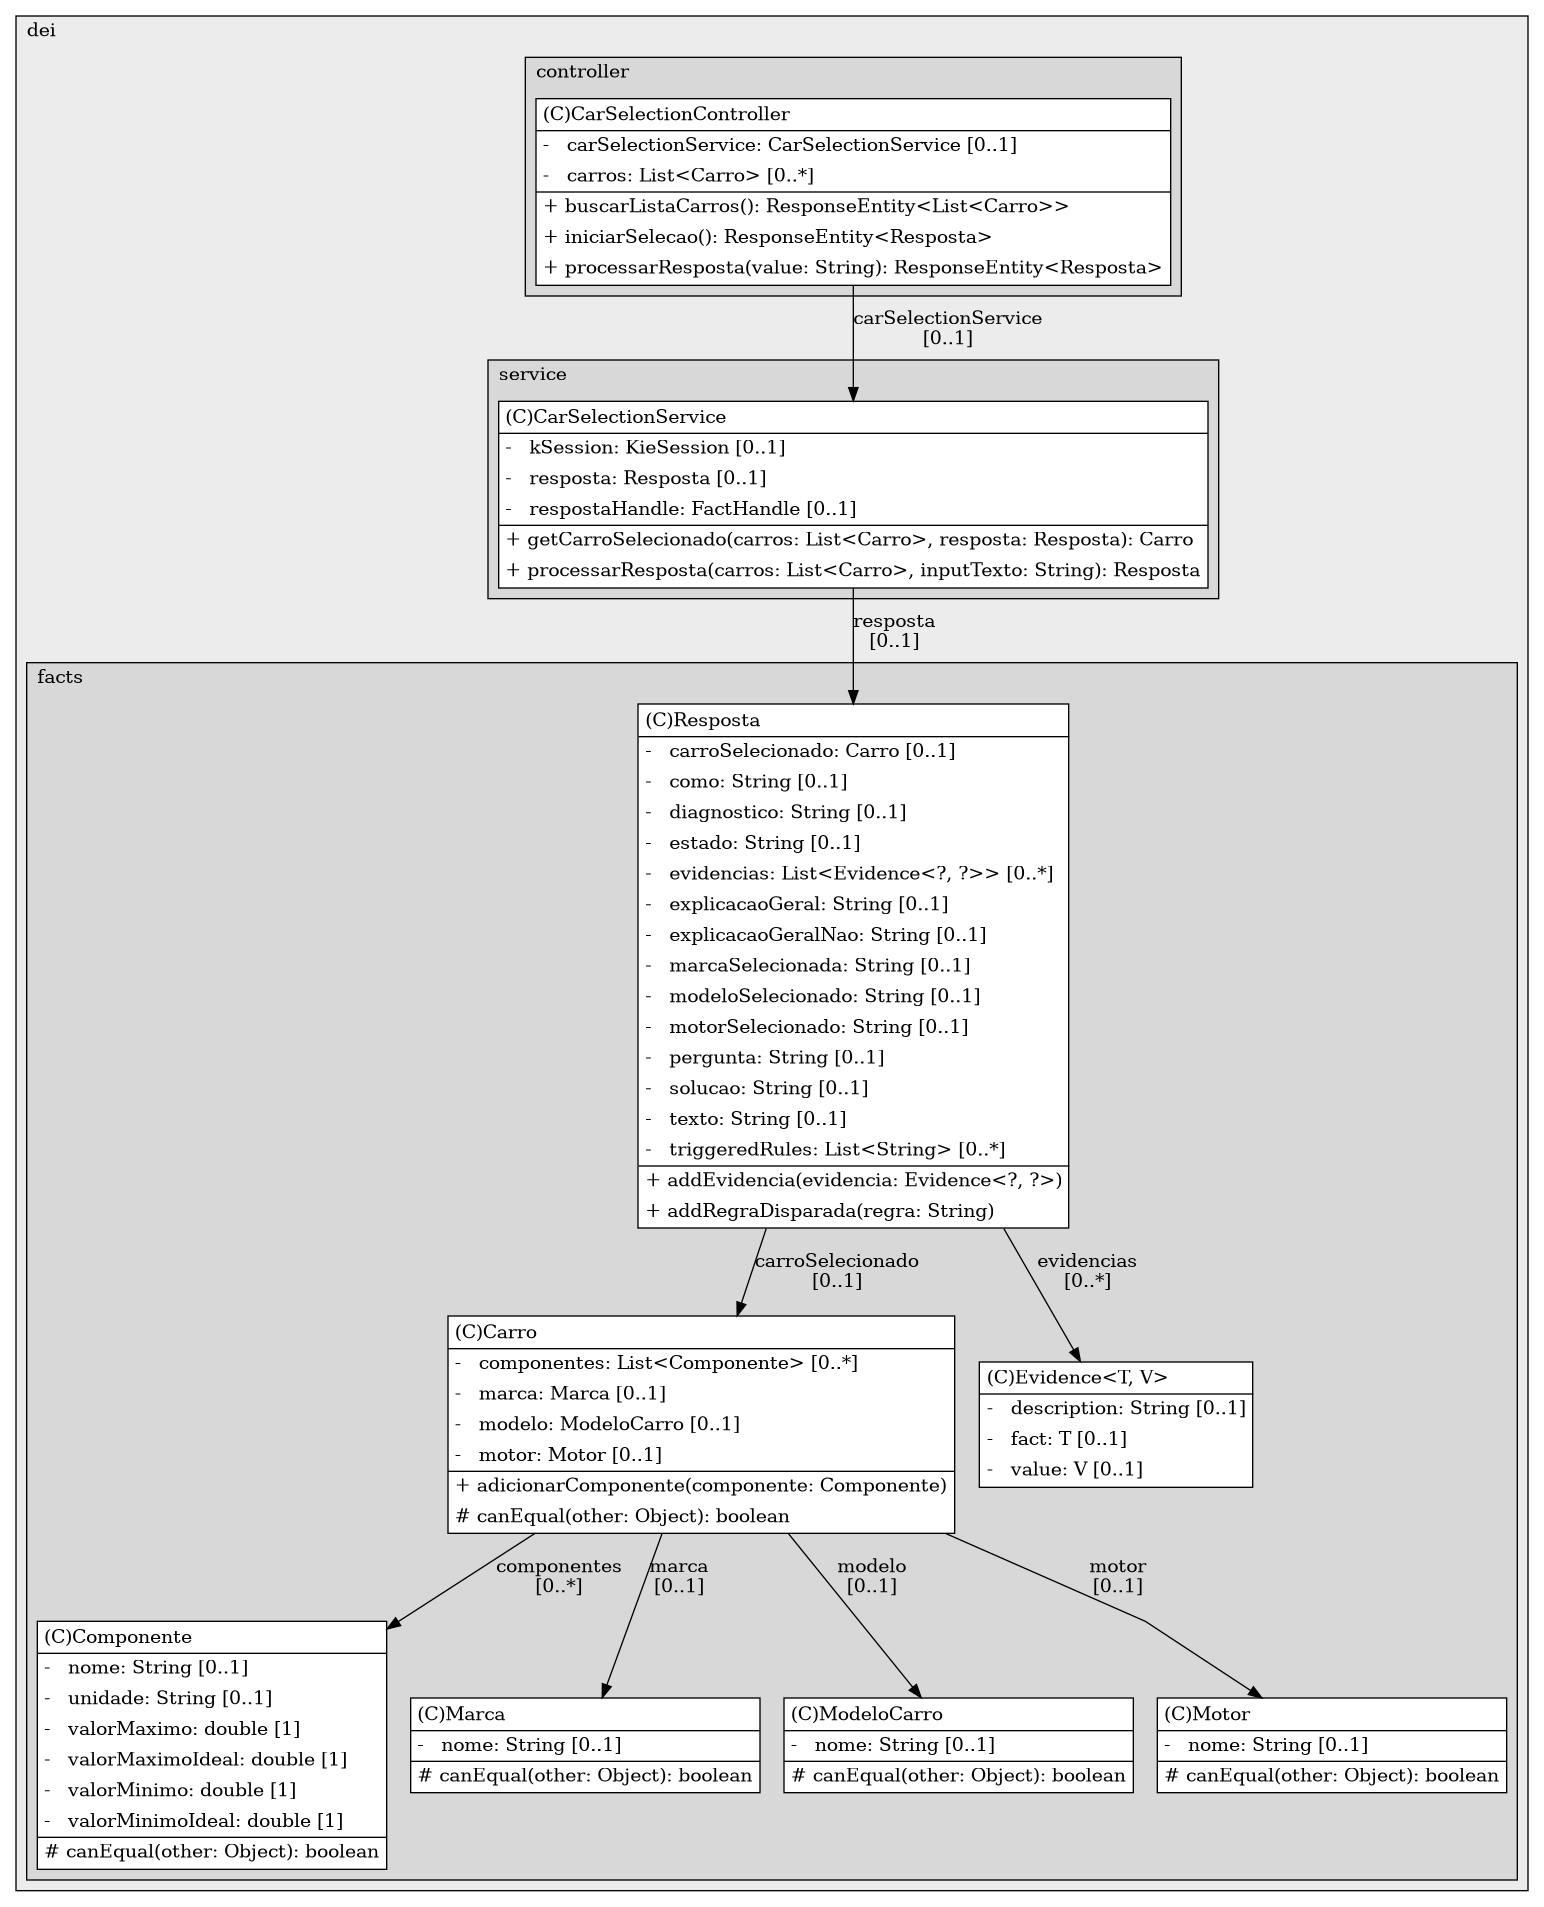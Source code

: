 @startuml

/' diagram meta data start
config=StructureConfiguration;
{
  "projectClassification": {
    "searchMode": "OpenProject", // OpenProject, AllProjects
    "includedProjects": "",
    "pathEndKeywords": "*.impl",
    "isClientPath": "",
    "isClientName": "",
    "isTestPath": "",
    "isTestName": "",
    "isMappingPath": "",
    "isMappingName": "",
    "isDataAccessPath": "",
    "isDataAccessName": "",
    "isDataStructurePath": "",
    "isDataStructureName": "",
    "isInterfaceStructuresPath": "",
    "isInterfaceStructuresName": "",
    "isEntryPointPath": "",
    "isEntryPointName": "",
    "treatFinalFieldsAsMandatory": false
  },
  "graphRestriction": {
    "classPackageExcludeFilter": "",
    "classPackageIncludeFilter": "",
    "classNameExcludeFilter": "",
    "classNameIncludeFilter": "",
    "methodNameExcludeFilter": "",
    "methodNameIncludeFilter": "",
    "removeByInheritance": "", // inheritance/annotation based filtering is done in a second step
    "removeByAnnotation": "",
    "removeByClassPackage": "", // cleanup the graph after inheritance/annotation based filtering is done
    "removeByClassName": "",
    "cutMappings": false,
    "cutEnum": true,
    "cutTests": true,
    "cutClient": true,
    "cutDataAccess": false,
    "cutInterfaceStructures": false,
    "cutDataStructures": false,
    "cutGetterAndSetter": true,
    "cutConstructors": true
  },
  "graphTraversal": {
    "forwardDepth": 6,
    "backwardDepth": 6,
    "classPackageExcludeFilter": "",
    "classPackageIncludeFilter": "",
    "classNameExcludeFilter": "",
    "classNameIncludeFilter": "",
    "methodNameExcludeFilter": "",
    "methodNameIncludeFilter": "",
    "hideMappings": false,
    "hideDataStructures": false,
    "hidePrivateMethods": true,
    "hideInterfaceCalls": true, // indirection: implementation -> interface (is hidden) -> implementation
    "onlyShowApplicationEntryPoints": false, // root node is included
    "useMethodCallsForStructureDiagram": "ForwardOnly" // ForwardOnly, BothDirections, No
  },
  "details": {
    "aggregation": "GroupByClass", // ByClass, GroupByClass, None
    "showClassGenericTypes": true,
    "showMethods": true,
    "showMethodParameterNames": true,
    "showMethodParameterTypes": true,
    "showMethodReturnType": true,
    "showPackageLevels": 2,
    "showDetailedClassStructure": true
  },
  "rootClass": "org.dei.service.CarSelectionService",
  "extensionCallbackMethod": "" // qualified.class.name#methodName - signature: public static String method(String)
}
diagram meta data end '/



digraph g {
    rankdir="TB"
    splines=polyline
    

'nodes 
subgraph cluster_99336 { 
   	label=dei
	labeljust=l
	fillcolor="#ececec"
	style=filled
   
   subgraph cluster_1665640770 { 
   	label=controller
	labeljust=l
	fillcolor="#d8d8d8"
	style=filled
   
   CarSelectionController1900735884[
	label=<<TABLE BORDER="1" CELLBORDER="0" CELLPADDING="4" CELLSPACING="0">
<TR><TD ALIGN="LEFT" >(C)CarSelectionController</TD></TR>
<HR/>
<TR><TD ALIGN="LEFT" >-   carSelectionService: CarSelectionService [0..1]</TD></TR>
<TR><TD ALIGN="LEFT" >-   carros: List&lt;Carro&gt; [0..*]</TD></TR>
<HR/>
<TR><TD ALIGN="LEFT" >+ buscarListaCarros(): ResponseEntity&lt;List&lt;Carro&gt;&gt;</TD></TR>
<TR><TD ALIGN="LEFT" >+ iniciarSelecao(): ResponseEntity&lt;Resposta&gt;</TD></TR>
<TR><TD ALIGN="LEFT" >+ processarResposta(value: String): ResponseEntity&lt;Resposta&gt;</TD></TR>
</TABLE>>
	style=filled
	margin=0
	shape=plaintext
	fillcolor="#FFFFFF"
];
} 

subgraph cluster_2065355471 { 
   	label=service
	labeljust=l
	fillcolor="#d8d8d8"
	style=filled
   
   CarSelectionService1587872453[
	label=<<TABLE BORDER="1" CELLBORDER="0" CELLPADDING="4" CELLSPACING="0">
<TR><TD ALIGN="LEFT" >(C)CarSelectionService</TD></TR>
<HR/>
<TR><TD ALIGN="LEFT" >-   kSession: KieSession [0..1]</TD></TR>
<TR><TD ALIGN="LEFT" >-   resposta: Resposta [0..1]</TD></TR>
<TR><TD ALIGN="LEFT" >-   respostaHandle: FactHandle [0..1]</TD></TR>
<HR/>
<TR><TD ALIGN="LEFT" >+ getCarroSelecionado(carros: List&lt;Carro&gt;, resposta: Resposta): Carro</TD></TR>
<TR><TD ALIGN="LEFT" >+ processarResposta(carros: List&lt;Carro&gt;, inputTexto: String): Resposta</TD></TR>
</TABLE>>
	style=filled
	margin=0
	shape=plaintext
	fillcolor="#FFFFFF"
];
} 

subgraph cluster_313900511 { 
   	label=facts
	labeljust=l
	fillcolor="#d8d8d8"
	style=filled
   
   Carro2116644334[
	label=<<TABLE BORDER="1" CELLBORDER="0" CELLPADDING="4" CELLSPACING="0">
<TR><TD ALIGN="LEFT" >(C)Carro</TD></TR>
<HR/>
<TR><TD ALIGN="LEFT" >-   componentes: List&lt;Componente&gt; [0..*]</TD></TR>
<TR><TD ALIGN="LEFT" >-   marca: Marca [0..1]</TD></TR>
<TR><TD ALIGN="LEFT" >-   modelo: ModeloCarro [0..1]</TD></TR>
<TR><TD ALIGN="LEFT" >-   motor: Motor [0..1]</TD></TR>
<HR/>
<TR><TD ALIGN="LEFT" >+ adicionarComponente(componente: Componente)</TD></TR>
<TR><TD ALIGN="LEFT" ># canEqual(other: Object): boolean</TD></TR>
</TABLE>>
	style=filled
	margin=0
	shape=plaintext
	fillcolor="#FFFFFF"
];

Componente2116644334[
	label=<<TABLE BORDER="1" CELLBORDER="0" CELLPADDING="4" CELLSPACING="0">
<TR><TD ALIGN="LEFT" >(C)Componente</TD></TR>
<HR/>
<TR><TD ALIGN="LEFT" >-   nome: String [0..1]</TD></TR>
<TR><TD ALIGN="LEFT" >-   unidade: String [0..1]</TD></TR>
<TR><TD ALIGN="LEFT" >-   valorMaximo: double [1]</TD></TR>
<TR><TD ALIGN="LEFT" >-   valorMaximoIdeal: double [1]</TD></TR>
<TR><TD ALIGN="LEFT" >-   valorMinimo: double [1]</TD></TR>
<TR><TD ALIGN="LEFT" >-   valorMinimoIdeal: double [1]</TD></TR>
<HR/>
<TR><TD ALIGN="LEFT" ># canEqual(other: Object): boolean</TD></TR>
</TABLE>>
	style=filled
	margin=0
	shape=plaintext
	fillcolor="#FFFFFF"
];

Evidence1838418025[
	label=<<TABLE BORDER="1" CELLBORDER="0" CELLPADDING="4" CELLSPACING="0">
<TR><TD ALIGN="LEFT" >(C)Evidence&lt;T, V&gt;</TD></TR>
<HR/>
<TR><TD ALIGN="LEFT" >-   description: String [0..1]</TD></TR>
<TR><TD ALIGN="LEFT" >-   fact: T [0..1]</TD></TR>
<TR><TD ALIGN="LEFT" >-   value: V [0..1]</TD></TR>
</TABLE>>
	style=filled
	margin=0
	shape=plaintext
	fillcolor="#FFFFFF"
];

Marca2116644334[
	label=<<TABLE BORDER="1" CELLBORDER="0" CELLPADDING="4" CELLSPACING="0">
<TR><TD ALIGN="LEFT" >(C)Marca</TD></TR>
<HR/>
<TR><TD ALIGN="LEFT" >-   nome: String [0..1]</TD></TR>
<HR/>
<TR><TD ALIGN="LEFT" ># canEqual(other: Object): boolean</TD></TR>
</TABLE>>
	style=filled
	margin=0
	shape=plaintext
	fillcolor="#FFFFFF"
];

ModeloCarro2116644334[
	label=<<TABLE BORDER="1" CELLBORDER="0" CELLPADDING="4" CELLSPACING="0">
<TR><TD ALIGN="LEFT" >(C)ModeloCarro</TD></TR>
<HR/>
<TR><TD ALIGN="LEFT" >-   nome: String [0..1]</TD></TR>
<HR/>
<TR><TD ALIGN="LEFT" ># canEqual(other: Object): boolean</TD></TR>
</TABLE>>
	style=filled
	margin=0
	shape=plaintext
	fillcolor="#FFFFFF"
];

Motor2116644334[
	label=<<TABLE BORDER="1" CELLBORDER="0" CELLPADDING="4" CELLSPACING="0">
<TR><TD ALIGN="LEFT" >(C)Motor</TD></TR>
<HR/>
<TR><TD ALIGN="LEFT" >-   nome: String [0..1]</TD></TR>
<HR/>
<TR><TD ALIGN="LEFT" ># canEqual(other: Object): boolean</TD></TR>
</TABLE>>
	style=filled
	margin=0
	shape=plaintext
	fillcolor="#FFFFFF"
];

Resposta1838418025[
	label=<<TABLE BORDER="1" CELLBORDER="0" CELLPADDING="4" CELLSPACING="0">
<TR><TD ALIGN="LEFT" >(C)Resposta</TD></TR>
<HR/>
<TR><TD ALIGN="LEFT" >-   carroSelecionado: Carro [0..1]</TD></TR>
<TR><TD ALIGN="LEFT" >-   como: String [0..1]</TD></TR>
<TR><TD ALIGN="LEFT" >-   diagnostico: String [0..1]</TD></TR>
<TR><TD ALIGN="LEFT" >-   estado: String [0..1]</TD></TR>
<TR><TD ALIGN="LEFT" >-   evidencias: List&lt;Evidence&lt;?, ?&gt;&gt; [0..*]</TD></TR>
<TR><TD ALIGN="LEFT" >-   explicacaoGeral: String [0..1]</TD></TR>
<TR><TD ALIGN="LEFT" >-   explicacaoGeralNao: String [0..1]</TD></TR>
<TR><TD ALIGN="LEFT" >-   marcaSelecionada: String [0..1]</TD></TR>
<TR><TD ALIGN="LEFT" >-   modeloSelecionado: String [0..1]</TD></TR>
<TR><TD ALIGN="LEFT" >-   motorSelecionado: String [0..1]</TD></TR>
<TR><TD ALIGN="LEFT" >-   pergunta: String [0..1]</TD></TR>
<TR><TD ALIGN="LEFT" >-   solucao: String [0..1]</TD></TR>
<TR><TD ALIGN="LEFT" >-   texto: String [0..1]</TD></TR>
<TR><TD ALIGN="LEFT" >-   triggeredRules: List&lt;String&gt; [0..*]</TD></TR>
<HR/>
<TR><TD ALIGN="LEFT" >+ addEvidencia(evidencia: Evidence&lt;?, ?&gt;)</TD></TR>
<TR><TD ALIGN="LEFT" >+ addRegraDisparada(regra: String)</TD></TR>
</TABLE>>
	style=filled
	margin=0
	shape=plaintext
	fillcolor="#FFFFFF"
];
} 
} 

'edges    
CarSelectionController1900735884 -> CarSelectionService1587872453[label="carSelectionService
[0..1]"];
CarSelectionService1587872453 -> Resposta1838418025[label="resposta
[0..1]"];
Carro2116644334 -> Componente2116644334[label="componentes
[0..*]"];
Carro2116644334 -> Marca2116644334[label="marca
[0..1]"];
Carro2116644334 -> ModeloCarro2116644334[label="modelo
[0..1]"];
Carro2116644334 -> Motor2116644334[label="motor
[0..1]"];
Resposta1838418025 -> Carro2116644334[label="carroSelecionado
[0..1]"];
Resposta1838418025 -> Evidence1838418025[label="evidencias
[0..*]"];
    
}
@enduml